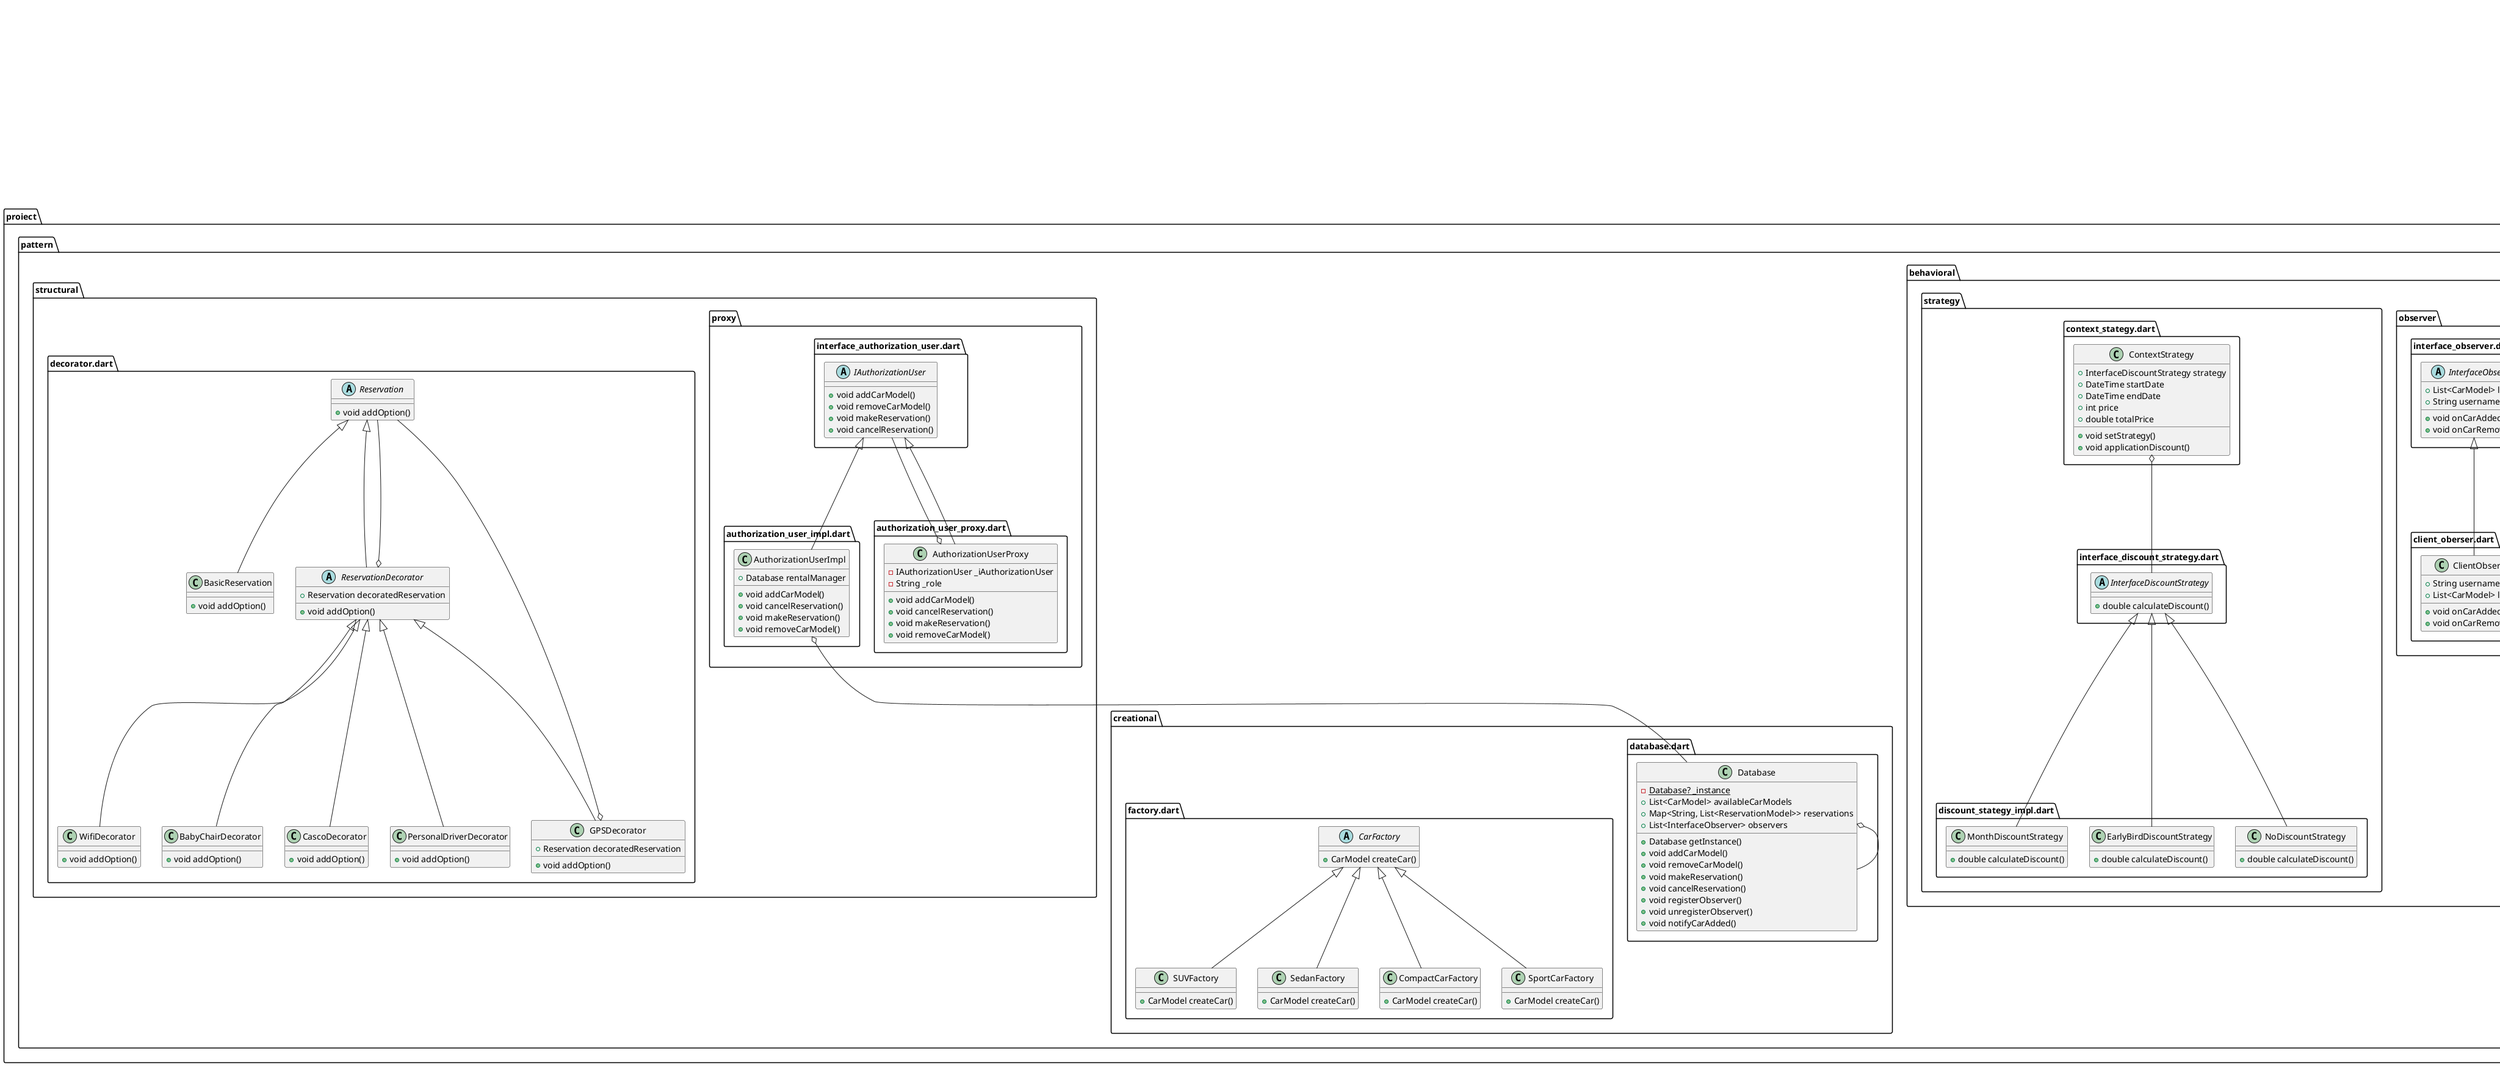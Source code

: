 @startuml
set namespaceSeparator ::

class "proiect::main.dart::MyApp" {
  +Widget build()
}

"flutter::src::widgets::framework.dart::StatelessWidget" <|-- "proiect::main.dart::MyApp"

class "proiect::model::car.dart::CarModel" {
  +int id
  +String marca
  +String model
  +int anFabricatie
  +String tipMasina
  +String tipMotor
  +double litraj
  +int putere
  +double consum
  +int pretPerZi
  +String? pathImage
}

class "proiect::model::reservation.dart::ReservationModel" {
  +CarModel car
  +DateTime startDate
  +DateTime endDate
  +bool? hasGps
  +int? hasChildChairs
  +bool? personalDriver
  +bool? wifi
  +bool? casco
  +double totalPrice
}

"proiect::model::reservation.dart::ReservationModel" o-- "proiect::model::car.dart::CarModel"

class "proiect::model::user.dart::UserModel" {
  +String username
  +String password
  +String role
}

class "proiect::pattern::behavioral::observer::client_oberser.dart::ClientObserver" {
  +String username
  +List<CarModel> listCar
  +void onCarAdded()
  +void onCarRemoved()
}

"proiect::pattern::behavioral::observer::interface_observer.dart::InterfaceObserver" <|-- "proiect::pattern::behavioral::observer::client_oberser.dart::ClientObserver"

abstract class "proiect::pattern::behavioral::observer::interface_observer.dart::InterfaceObserver" {
  +List<CarModel> listCar
  +String username
  +void onCarAdded()
  +void onCarRemoved()
}

class "proiect::pattern::behavioral::strategy::context_stategy.dart::ContextStrategy" {
  +InterfaceDiscountStrategy strategy
  +DateTime startDate
  +DateTime endDate
  +int price
  +double totalPrice
  +void setStrategy()
  +void applicationDiscount()
}

"proiect::pattern::behavioral::strategy::context_stategy.dart::ContextStrategy" o-- "proiect::pattern::behavioral::strategy::interface_discount_strategy.dart::InterfaceDiscountStrategy"

class "proiect::pattern::behavioral::strategy::discount_stategy_impl.dart::NoDiscountStrategy" {
  +double calculateDiscount()
}

"proiect::pattern::behavioral::strategy::interface_discount_strategy.dart::InterfaceDiscountStrategy" <|-- "proiect::pattern::behavioral::strategy::discount_stategy_impl.dart::NoDiscountStrategy"

class "proiect::pattern::behavioral::strategy::discount_stategy_impl.dart::EarlyBirdDiscountStrategy" {
  +double calculateDiscount()
}

"proiect::pattern::behavioral::strategy::interface_discount_strategy.dart::InterfaceDiscountStrategy" <|-- "proiect::pattern::behavioral::strategy::discount_stategy_impl.dart::EarlyBirdDiscountStrategy"

class "proiect::pattern::behavioral::strategy::discount_stategy_impl.dart::MonthDiscountStrategy" {
  +double calculateDiscount()
}

"proiect::pattern::behavioral::strategy::interface_discount_strategy.dart::InterfaceDiscountStrategy" <|-- "proiect::pattern::behavioral::strategy::discount_stategy_impl.dart::MonthDiscountStrategy"

abstract class "proiect::pattern::behavioral::strategy::interface_discount_strategy.dart::InterfaceDiscountStrategy" {
  +double calculateDiscount()
}

class "proiect::pattern::creational::database.dart::Database" {
  {static} -Database? _instance
  +List<CarModel> availableCarModels
  +Map<String, List<ReservationModel>> reservations
  +List<InterfaceObserver> observers
  +Database getInstance()
  +void addCarModel()
  +void removeCarModel()
  +void makeReservation()
  +void cancelReservation()
  +void registerObserver()
  +void unregisterObserver()
  +void notifyCarAdded()
}

"proiect::pattern::creational::database.dart::Database" o-- "proiect::pattern::creational::database.dart::Database"

abstract class "proiect::pattern::creational::factory.dart::CarFactory" {
  +CarModel createCar()
}

class "proiect::pattern::creational::factory.dart::SUVFactory" {
  +CarModel createCar()
}

"proiect::pattern::creational::factory.dart::CarFactory" <|-- "proiect::pattern::creational::factory.dart::SUVFactory"

class "proiect::pattern::creational::factory.dart::SedanFactory" {
  +CarModel createCar()
}

"proiect::pattern::creational::factory.dart::CarFactory" <|-- "proiect::pattern::creational::factory.dart::SedanFactory"

class "proiect::pattern::creational::factory.dart::CompactCarFactory" {
  +CarModel createCar()
}

"proiect::pattern::creational::factory.dart::CarFactory" <|-- "proiect::pattern::creational::factory.dart::CompactCarFactory"

class "proiect::pattern::creational::factory.dart::SportCarFactory" {
  +CarModel createCar()
}

"proiect::pattern::creational::factory.dart::CarFactory" <|-- "proiect::pattern::creational::factory.dart::SportCarFactory"

abstract class "proiect::pattern::structural::decorator.dart::Reservation" {
  +void addOption()
}

class "proiect::pattern::structural::decorator.dart::BasicReservation" {
  +void addOption()
}

"proiect::pattern::structural::decorator.dart::Reservation" <|-- "proiect::pattern::structural::decorator.dart::BasicReservation"

abstract class "proiect::pattern::structural::decorator.dart::ReservationDecorator" {
  +Reservation decoratedReservation
  +void addOption()
}

"proiect::pattern::structural::decorator.dart::ReservationDecorator" o-- "proiect::pattern::structural::decorator.dart::Reservation"
"proiect::pattern::structural::decorator.dart::Reservation" <|-- "proiect::pattern::structural::decorator.dart::ReservationDecorator"

class "proiect::pattern::structural::decorator.dart::GPSDecorator" {
  +Reservation decoratedReservation
  +void addOption()
}

"proiect::pattern::structural::decorator.dart::GPSDecorator" o-- "proiect::pattern::structural::decorator.dart::Reservation"
"proiect::pattern::structural::decorator.dart::ReservationDecorator" <|-- "proiect::pattern::structural::decorator.dart::GPSDecorator"

class "proiect::pattern::structural::decorator.dart::WifiDecorator" {
  +void addOption()
}

"proiect::pattern::structural::decorator.dart::ReservationDecorator" <|-- "proiect::pattern::structural::decorator.dart::WifiDecorator"

class "proiect::pattern::structural::decorator.dart::BabyChairDecorator" {
  +void addOption()
}

"proiect::pattern::structural::decorator.dart::ReservationDecorator" <|-- "proiect::pattern::structural::decorator.dart::BabyChairDecorator"

class "proiect::pattern::structural::decorator.dart::CascoDecorator" {
  +void addOption()
}

"proiect::pattern::structural::decorator.dart::ReservationDecorator" <|-- "proiect::pattern::structural::decorator.dart::CascoDecorator"

class "proiect::pattern::structural::decorator.dart::PersonalDriverDecorator" {
  +void addOption()
}

"proiect::pattern::structural::decorator.dart::ReservationDecorator" <|-- "proiect::pattern::structural::decorator.dart::PersonalDriverDecorator"

class "proiect::pattern::structural::proxy::authorization_user_impl.dart::AuthorizationUserImpl" {
  +Database rentalManager
  +void addCarModel()
  +void cancelReservation()
  +void makeReservation()
  +void removeCarModel()
}

"proiect::pattern::structural::proxy::authorization_user_impl.dart::AuthorizationUserImpl" o-- "proiect::pattern::creational::database.dart::Database"
"proiect::pattern::structural::proxy::interface_authorization_user.dart::IAuthorizationUser" <|-- "proiect::pattern::structural::proxy::authorization_user_impl.dart::AuthorizationUserImpl"

class "proiect::pattern::structural::proxy::authorization_user_proxy.dart::AuthorizationUserProxy" {
  -IAuthorizationUser _iAuthorizationUser
  -String _role
  +void addCarModel()
  +void cancelReservation()
  +void makeReservation()
  +void removeCarModel()
}

"proiect::pattern::structural::proxy::authorization_user_proxy.dart::AuthorizationUserProxy" o-- "proiect::pattern::structural::proxy::interface_authorization_user.dart::IAuthorizationUser"
"proiect::pattern::structural::proxy::interface_authorization_user.dart::IAuthorizationUser" <|-- "proiect::pattern::structural::proxy::authorization_user_proxy.dart::AuthorizationUserProxy"

abstract class "proiect::pattern::structural::proxy::interface_authorization_user.dart::IAuthorizationUser" {
  +void addCarModel()
  +void removeCarModel()
  +void makeReservation()
  +void cancelReservation()
}

@enduml
